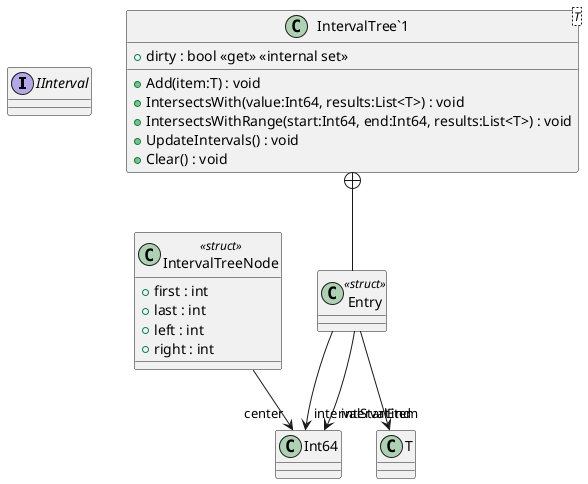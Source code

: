 @startuml
interface IInterval {
}
class IntervalTreeNode <<struct>> {
    + first : int
    + last : int
    + left : int
    + right : int
}
class "IntervalTree`1"<T> {
    + dirty : bool <<get>> <<internal set>>
    + Add(item:T) : void
    + IntersectsWith(value:Int64, results:List<T>) : void
    + IntersectsWithRange(start:Int64, end:Int64, results:List<T>) : void
    + UpdateIntervals() : void
    + Clear() : void
}
class Entry <<struct>> {
}
IntervalTreeNode --> "center" Int64
"IntervalTree`1" +-- Entry
Entry --> "intervalStart" Int64
Entry --> "intervalEnd" Int64
Entry --> "item" T
@enduml
